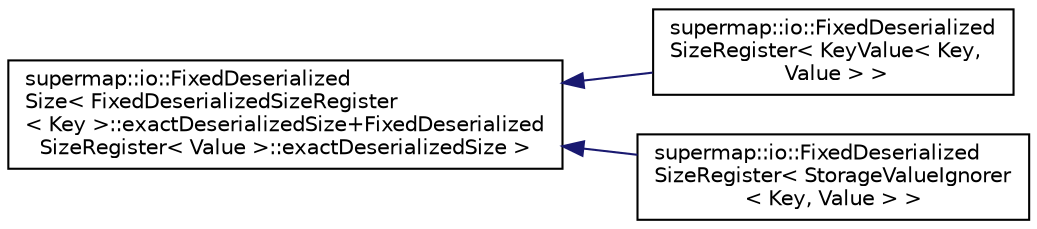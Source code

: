 digraph "Graphical Class Hierarchy"
{
 // LATEX_PDF_SIZE
  edge [fontname="Helvetica",fontsize="10",labelfontname="Helvetica",labelfontsize="10"];
  node [fontname="Helvetica",fontsize="10",shape=record];
  rankdir="LR";
  Node0 [label="supermap::io::FixedDeserialized\lSize\< FixedDeserializedSizeRegister\l\< Key \>::exactDeserializedSize+FixedDeserialized\lSizeRegister\< Value \>::exactDeserializedSize \>",height=0.2,width=0.4,color="black", fillcolor="white", style="filled",URL="$structsupermap_1_1io_1_1FixedDeserializedSize.html",tooltip=" "];
  Node0 -> Node1 [dir="back",color="midnightblue",fontsize="10",style="solid",fontname="Helvetica"];
  Node1 [label="supermap::io::FixedDeserialized\lSizeRegister\< KeyValue\< Key,\l Value \> \>",height=0.2,width=0.4,color="black", fillcolor="white", style="filled",URL="$structsupermap_1_1io_1_1FixedDeserializedSizeRegister_3_01KeyValue_3_01Key_00_01Value_01_4_01_4.html",tooltip="FixedDeserializedSizeRegister template specialization for KeyValue. Sets exactDeserializedSize as the..."];
  Node0 -> Node2 [dir="back",color="midnightblue",fontsize="10",style="solid",fontname="Helvetica"];
  Node2 [label="supermap::io::FixedDeserialized\lSizeRegister\< StorageValueIgnorer\l\< Key, Value \> \>",height=0.2,width=0.4,color="black", fillcolor="white", style="filled",URL="$structsupermap_1_1io_1_1FixedDeserializedSizeRegister_3_01StorageValueIgnorer_3_01Key_00_01Value_01_4_01_4.html",tooltip="Register of StorageValueIgnorer deserialized size."];
}
